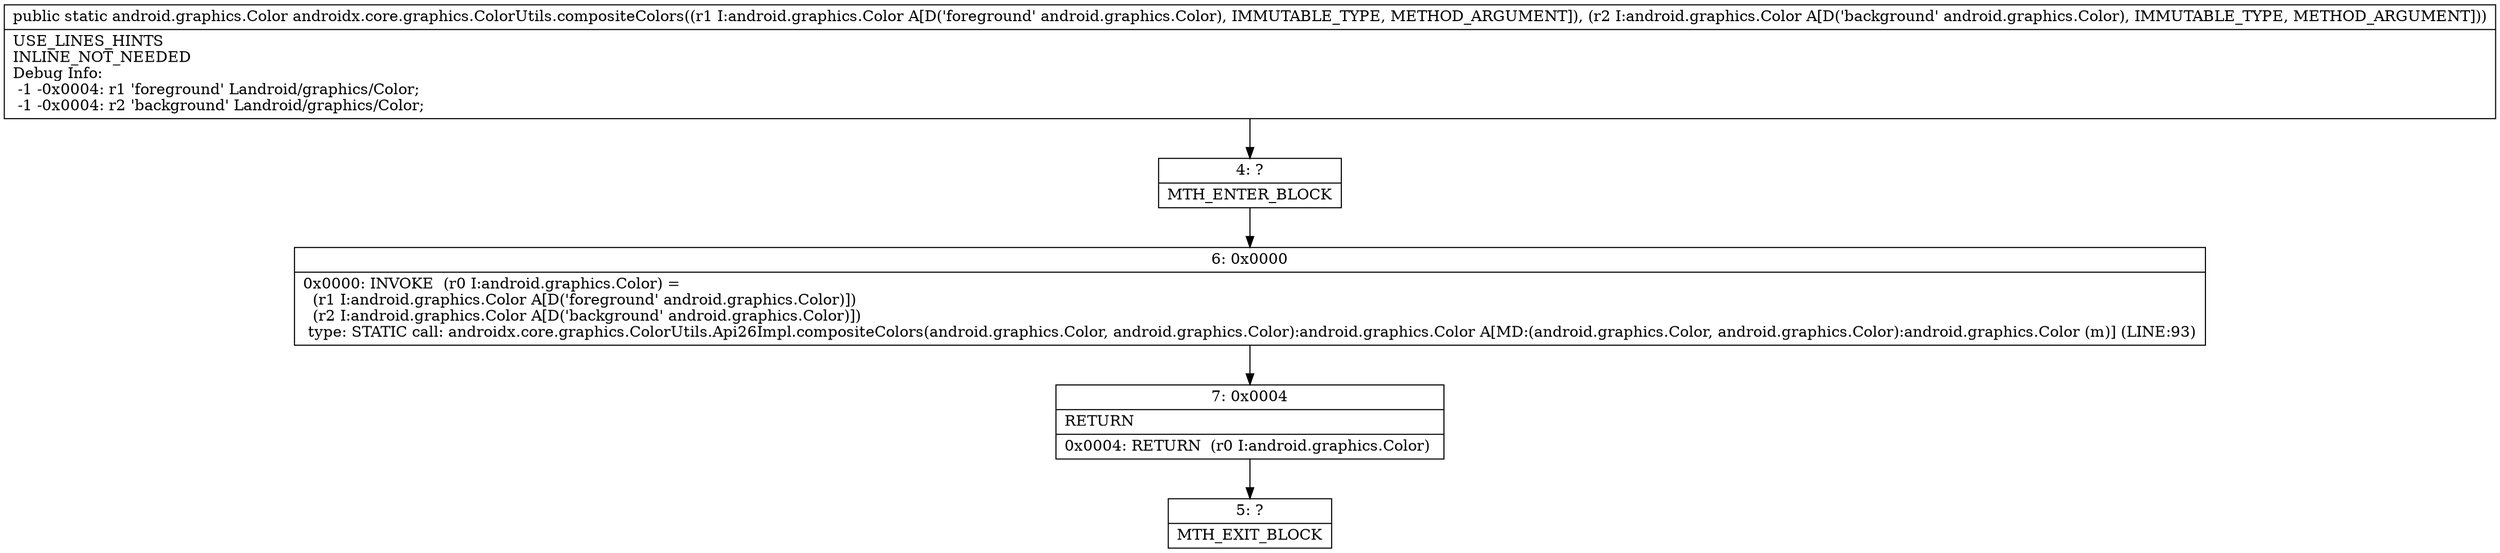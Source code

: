 digraph "CFG forandroidx.core.graphics.ColorUtils.compositeColors(Landroid\/graphics\/Color;Landroid\/graphics\/Color;)Landroid\/graphics\/Color;" {
Node_4 [shape=record,label="{4\:\ ?|MTH_ENTER_BLOCK\l}"];
Node_6 [shape=record,label="{6\:\ 0x0000|0x0000: INVOKE  (r0 I:android.graphics.Color) = \l  (r1 I:android.graphics.Color A[D('foreground' android.graphics.Color)])\l  (r2 I:android.graphics.Color A[D('background' android.graphics.Color)])\l type: STATIC call: androidx.core.graphics.ColorUtils.Api26Impl.compositeColors(android.graphics.Color, android.graphics.Color):android.graphics.Color A[MD:(android.graphics.Color, android.graphics.Color):android.graphics.Color (m)] (LINE:93)\l}"];
Node_7 [shape=record,label="{7\:\ 0x0004|RETURN\l|0x0004: RETURN  (r0 I:android.graphics.Color) \l}"];
Node_5 [shape=record,label="{5\:\ ?|MTH_EXIT_BLOCK\l}"];
MethodNode[shape=record,label="{public static android.graphics.Color androidx.core.graphics.ColorUtils.compositeColors((r1 I:android.graphics.Color A[D('foreground' android.graphics.Color), IMMUTABLE_TYPE, METHOD_ARGUMENT]), (r2 I:android.graphics.Color A[D('background' android.graphics.Color), IMMUTABLE_TYPE, METHOD_ARGUMENT]))  | USE_LINES_HINTS\lINLINE_NOT_NEEDED\lDebug Info:\l  \-1 \-0x0004: r1 'foreground' Landroid\/graphics\/Color;\l  \-1 \-0x0004: r2 'background' Landroid\/graphics\/Color;\l}"];
MethodNode -> Node_4;Node_4 -> Node_6;
Node_6 -> Node_7;
Node_7 -> Node_5;
}

